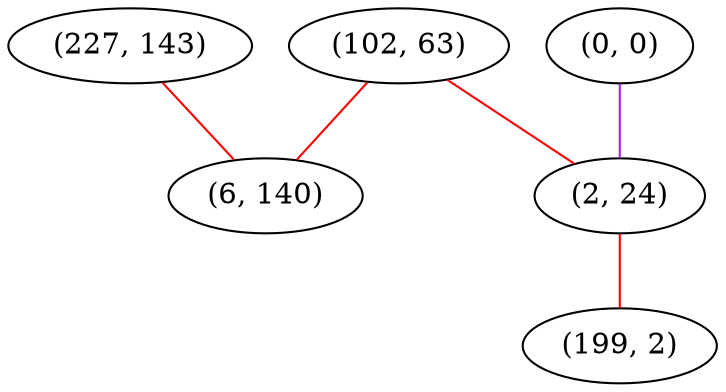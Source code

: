 graph "" {
"(227, 143)";
"(0, 0)";
"(102, 63)";
"(6, 140)";
"(2, 24)";
"(199, 2)";
"(227, 143)" -- "(6, 140)"  [color=red, key=0, weight=1];
"(0, 0)" -- "(2, 24)"  [color=purple, key=0, weight=4];
"(102, 63)" -- "(2, 24)"  [color=red, key=0, weight=1];
"(102, 63)" -- "(6, 140)"  [color=red, key=0, weight=1];
"(2, 24)" -- "(199, 2)"  [color=red, key=0, weight=1];
}
